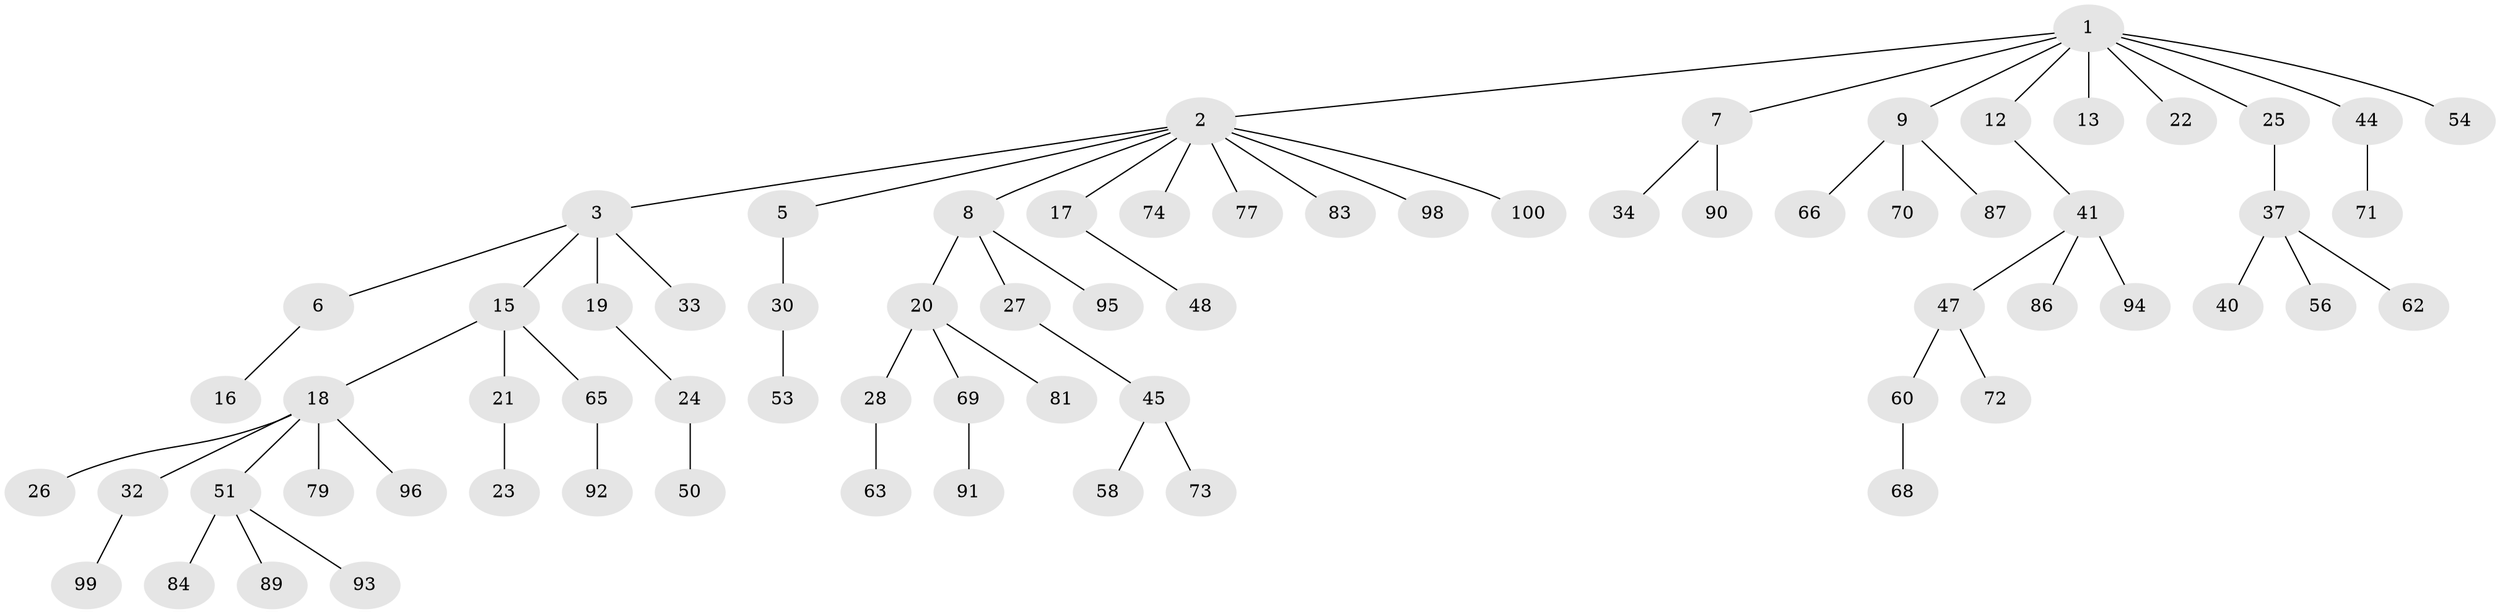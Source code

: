 // original degree distribution, {6: 0.01, 8: 0.01, 5: 0.05, 3: 0.12, 4: 0.04, 2: 0.24, 1: 0.52, 7: 0.01}
// Generated by graph-tools (version 1.1) at 2025/11/02/21/25 10:11:10]
// undirected, 71 vertices, 70 edges
graph export_dot {
graph [start="1"]
  node [color=gray90,style=filled];
  1 [super="+4"];
  2 [super="+31"];
  3 [super="+10"];
  5 [super="+29"];
  6 [super="+11"];
  7 [super="+78"];
  8 [super="+64"];
  9 [super="+14"];
  12;
  13 [super="+61"];
  15 [super="+75"];
  16 [super="+82"];
  17 [super="+36"];
  18 [super="+43"];
  19;
  20 [super="+35"];
  21 [super="+88"];
  22;
  23 [super="+59"];
  24 [super="+38"];
  25;
  26;
  27 [super="+42"];
  28 [super="+57"];
  30 [super="+49"];
  32 [super="+76"];
  33;
  34;
  37 [super="+39"];
  40;
  41 [super="+46"];
  44;
  45 [super="+55"];
  47 [super="+52"];
  48;
  50;
  51 [super="+80"];
  53;
  54;
  56 [super="+67"];
  58;
  60;
  62;
  63;
  65 [super="+85"];
  66;
  68;
  69;
  70;
  71;
  72;
  73;
  74;
  77;
  79;
  81 [super="+97"];
  83;
  84;
  86;
  87;
  89;
  90;
  91;
  92;
  93;
  94;
  95;
  96;
  98;
  99;
  100;
  1 -- 2;
  1 -- 7;
  1 -- 13;
  1 -- 25;
  1 -- 54;
  1 -- 22;
  1 -- 9;
  1 -- 12;
  1 -- 44;
  2 -- 3;
  2 -- 5;
  2 -- 8;
  2 -- 17;
  2 -- 83;
  2 -- 98;
  2 -- 77;
  2 -- 100;
  2 -- 74;
  3 -- 6;
  3 -- 15;
  3 -- 33;
  3 -- 19;
  5 -- 30;
  6 -- 16;
  7 -- 34;
  7 -- 90;
  8 -- 20;
  8 -- 27;
  8 -- 95;
  9 -- 66;
  9 -- 70;
  9 -- 87;
  12 -- 41;
  15 -- 18;
  15 -- 21;
  15 -- 65;
  17 -- 48;
  18 -- 26;
  18 -- 32;
  18 -- 51;
  18 -- 79;
  18 -- 96;
  19 -- 24;
  20 -- 28;
  20 -- 81;
  20 -- 69;
  21 -- 23;
  24 -- 50;
  25 -- 37;
  27 -- 45;
  28 -- 63;
  30 -- 53;
  32 -- 99;
  37 -- 56;
  37 -- 40;
  37 -- 62;
  41 -- 47;
  41 -- 94;
  41 -- 86;
  44 -- 71;
  45 -- 73;
  45 -- 58;
  47 -- 60;
  47 -- 72;
  51 -- 89;
  51 -- 93;
  51 -- 84;
  60 -- 68;
  65 -- 92;
  69 -- 91;
}
